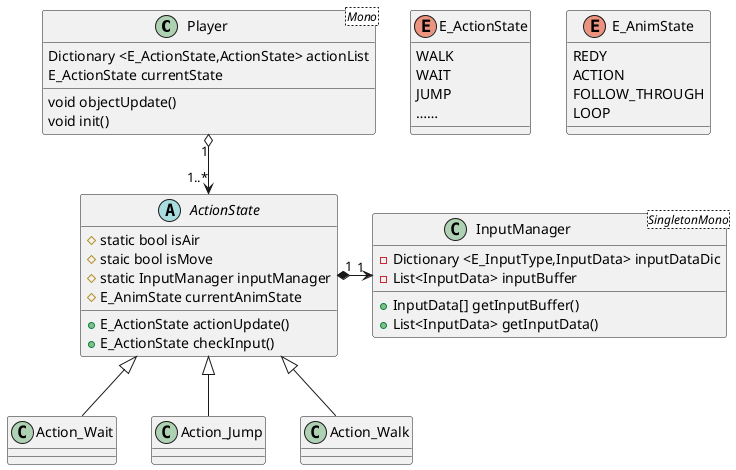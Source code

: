 @startuml 自機周りクラス設計
    class Player <Mono>{
        Dictionary <E_ActionState,ActionState> actionList
        E_ActionState currentState
        void objectUpdate()
        void init()
    }

    abstract ActionState{
        # static bool isAir
        # staic bool isMove
        # static InputManager inputManager
        # E_AnimState currentAnimState
        + E_ActionState actionUpdate()
        + E_ActionState checkInput()
    }

    class Action_Wait{
        
    }

    Class Action_Jump{

    }

    Class Action_Walk{

    }

    Class InputManager <SingletonMono>{
        - Dictionary <E_InputType,InputData> inputDataDic
        - List<InputData> inputBuffer
        + InputData[] getInputBuffer()
        + List<InputData> getInputData()
    }

    enum E_ActionState{
        WALK
        WAIT
        JUMP
        ……
    }

    enum E_AnimState{
        REDY
        ACTION
        FOLLOW_THROUGH
        LOOP
    }

    Player "1" o--> "1..*" ActionState
    Action_Jump -up-|> ActionState
    Action_Wait -up-|> ActionState
    Action_Walk -up-|> ActionState

    ActionState "1" *-right-> "1" InputManager
@enduml
